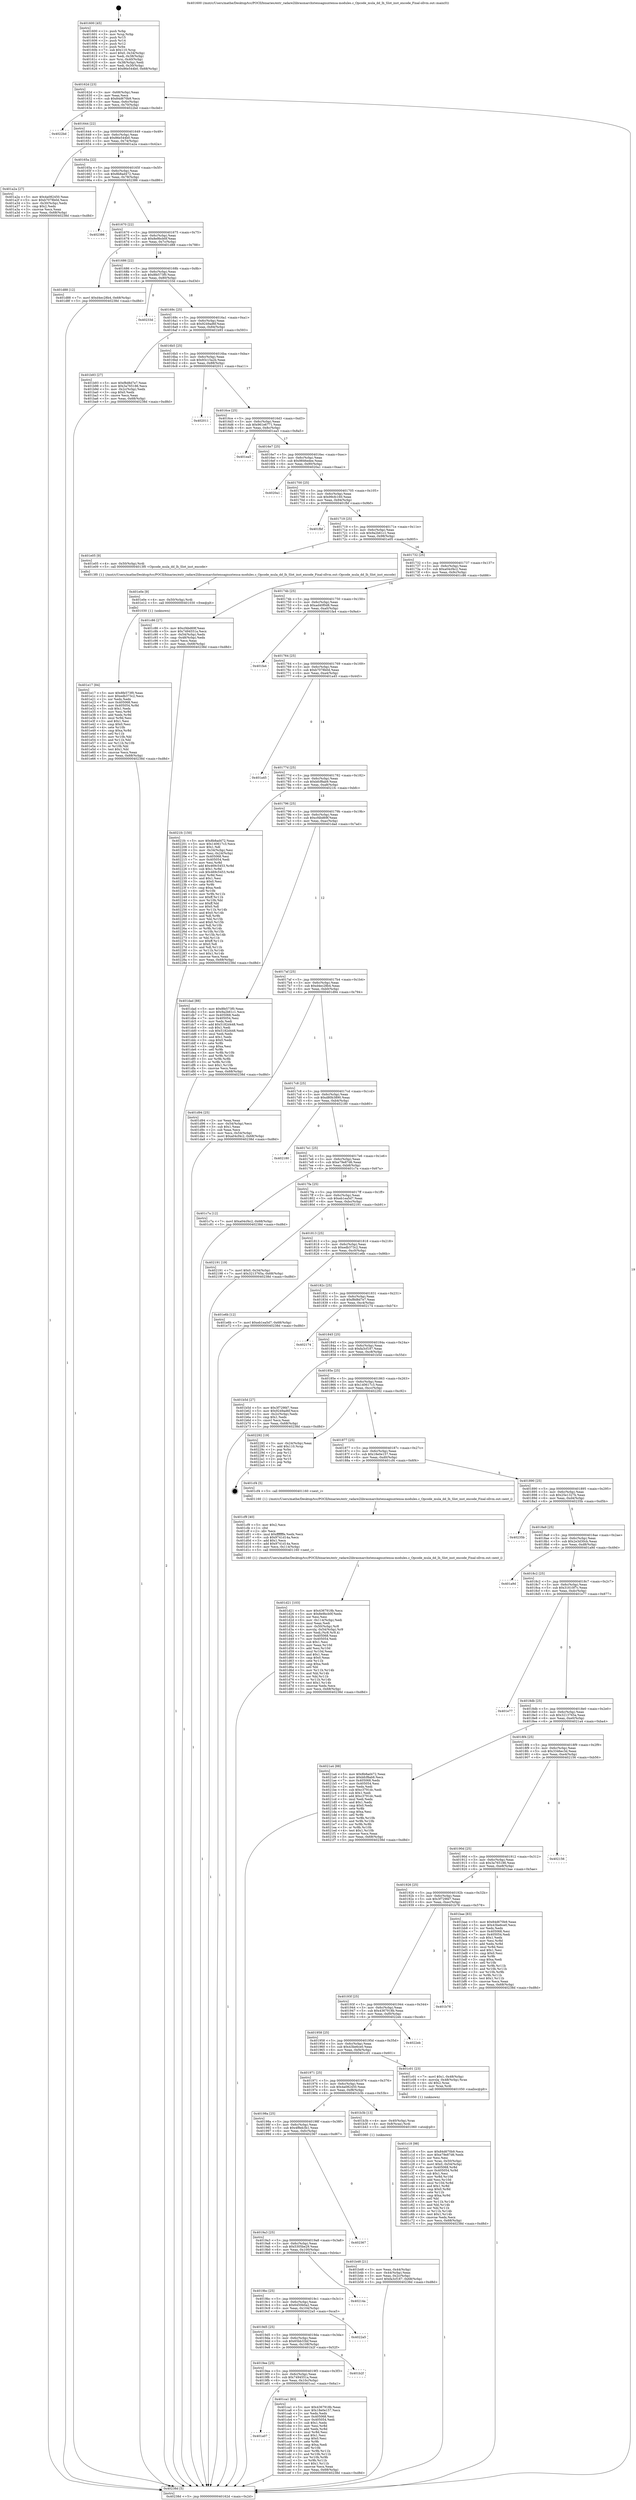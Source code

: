 digraph "0x401600" {
  label = "0x401600 (/mnt/c/Users/mathe/Desktop/tcc/POCII/binaries/extr_radare2librasmarchxtensagnuxtensa-modules.c_Opcode_mula_dd_lh_Slot_inst_encode_Final-ollvm.out::main(0))"
  labelloc = "t"
  node[shape=record]

  Entry [label="",width=0.3,height=0.3,shape=circle,fillcolor=black,style=filled]
  "0x40162d" [label="{
     0x40162d [23]\l
     | [instrs]\l
     &nbsp;&nbsp;0x40162d \<+3\>: mov -0x68(%rbp),%eax\l
     &nbsp;&nbsp;0x401630 \<+2\>: mov %eax,%ecx\l
     &nbsp;&nbsp;0x401632 \<+6\>: sub $0x84d670b9,%ecx\l
     &nbsp;&nbsp;0x401638 \<+3\>: mov %eax,-0x6c(%rbp)\l
     &nbsp;&nbsp;0x40163b \<+3\>: mov %ecx,-0x70(%rbp)\l
     &nbsp;&nbsp;0x40163e \<+6\>: je 00000000004022bd \<main+0xcbd\>\l
  }"]
  "0x4022bd" [label="{
     0x4022bd\l
  }", style=dashed]
  "0x401644" [label="{
     0x401644 [22]\l
     | [instrs]\l
     &nbsp;&nbsp;0x401644 \<+5\>: jmp 0000000000401649 \<main+0x49\>\l
     &nbsp;&nbsp;0x401649 \<+3\>: mov -0x6c(%rbp),%eax\l
     &nbsp;&nbsp;0x40164c \<+5\>: sub $0x86e544b0,%eax\l
     &nbsp;&nbsp;0x401651 \<+3\>: mov %eax,-0x74(%rbp)\l
     &nbsp;&nbsp;0x401654 \<+6\>: je 0000000000401a2a \<main+0x42a\>\l
  }"]
  Exit [label="",width=0.3,height=0.3,shape=circle,fillcolor=black,style=filled,peripheries=2]
  "0x401a2a" [label="{
     0x401a2a [27]\l
     | [instrs]\l
     &nbsp;&nbsp;0x401a2a \<+5\>: mov $0x4a082450,%eax\l
     &nbsp;&nbsp;0x401a2f \<+5\>: mov $0xb7078b0d,%ecx\l
     &nbsp;&nbsp;0x401a34 \<+3\>: mov -0x30(%rbp),%edx\l
     &nbsp;&nbsp;0x401a37 \<+3\>: cmp $0x2,%edx\l
     &nbsp;&nbsp;0x401a3a \<+3\>: cmovne %ecx,%eax\l
     &nbsp;&nbsp;0x401a3d \<+3\>: mov %eax,-0x68(%rbp)\l
     &nbsp;&nbsp;0x401a40 \<+5\>: jmp 000000000040238d \<main+0xd8d\>\l
  }"]
  "0x40165a" [label="{
     0x40165a [22]\l
     | [instrs]\l
     &nbsp;&nbsp;0x40165a \<+5\>: jmp 000000000040165f \<main+0x5f\>\l
     &nbsp;&nbsp;0x40165f \<+3\>: mov -0x6c(%rbp),%eax\l
     &nbsp;&nbsp;0x401662 \<+5\>: sub $0x8b8ad472,%eax\l
     &nbsp;&nbsp;0x401667 \<+3\>: mov %eax,-0x78(%rbp)\l
     &nbsp;&nbsp;0x40166a \<+6\>: je 0000000000402386 \<main+0xd86\>\l
  }"]
  "0x40238d" [label="{
     0x40238d [5]\l
     | [instrs]\l
     &nbsp;&nbsp;0x40238d \<+5\>: jmp 000000000040162d \<main+0x2d\>\l
  }"]
  "0x401600" [label="{
     0x401600 [45]\l
     | [instrs]\l
     &nbsp;&nbsp;0x401600 \<+1\>: push %rbp\l
     &nbsp;&nbsp;0x401601 \<+3\>: mov %rsp,%rbp\l
     &nbsp;&nbsp;0x401604 \<+2\>: push %r15\l
     &nbsp;&nbsp;0x401606 \<+2\>: push %r14\l
     &nbsp;&nbsp;0x401608 \<+2\>: push %r12\l
     &nbsp;&nbsp;0x40160a \<+1\>: push %rbx\l
     &nbsp;&nbsp;0x40160b \<+7\>: sub $0x110,%rsp\l
     &nbsp;&nbsp;0x401612 \<+7\>: movl $0x0,-0x34(%rbp)\l
     &nbsp;&nbsp;0x401619 \<+3\>: mov %edi,-0x38(%rbp)\l
     &nbsp;&nbsp;0x40161c \<+4\>: mov %rsi,-0x40(%rbp)\l
     &nbsp;&nbsp;0x401620 \<+3\>: mov -0x38(%rbp),%edi\l
     &nbsp;&nbsp;0x401623 \<+3\>: mov %edi,-0x30(%rbp)\l
     &nbsp;&nbsp;0x401626 \<+7\>: movl $0x86e544b0,-0x68(%rbp)\l
  }"]
  "0x401e17" [label="{
     0x401e17 [84]\l
     | [instrs]\l
     &nbsp;&nbsp;0x401e17 \<+5\>: mov $0x8fe573f0,%eax\l
     &nbsp;&nbsp;0x401e1c \<+5\>: mov $0xedb373c2,%ecx\l
     &nbsp;&nbsp;0x401e21 \<+2\>: xor %edx,%edx\l
     &nbsp;&nbsp;0x401e23 \<+7\>: mov 0x405068,%esi\l
     &nbsp;&nbsp;0x401e2a \<+8\>: mov 0x405054,%r8d\l
     &nbsp;&nbsp;0x401e32 \<+3\>: sub $0x1,%edx\l
     &nbsp;&nbsp;0x401e35 \<+3\>: mov %esi,%r9d\l
     &nbsp;&nbsp;0x401e38 \<+3\>: add %edx,%r9d\l
     &nbsp;&nbsp;0x401e3b \<+4\>: imul %r9d,%esi\l
     &nbsp;&nbsp;0x401e3f \<+3\>: and $0x1,%esi\l
     &nbsp;&nbsp;0x401e42 \<+3\>: cmp $0x0,%esi\l
     &nbsp;&nbsp;0x401e45 \<+4\>: sete %r10b\l
     &nbsp;&nbsp;0x401e49 \<+4\>: cmp $0xa,%r8d\l
     &nbsp;&nbsp;0x401e4d \<+4\>: setl %r11b\l
     &nbsp;&nbsp;0x401e51 \<+3\>: mov %r10b,%bl\l
     &nbsp;&nbsp;0x401e54 \<+3\>: and %r11b,%bl\l
     &nbsp;&nbsp;0x401e57 \<+3\>: xor %r11b,%r10b\l
     &nbsp;&nbsp;0x401e5a \<+3\>: or %r10b,%bl\l
     &nbsp;&nbsp;0x401e5d \<+3\>: test $0x1,%bl\l
     &nbsp;&nbsp;0x401e60 \<+3\>: cmovne %ecx,%eax\l
     &nbsp;&nbsp;0x401e63 \<+3\>: mov %eax,-0x68(%rbp)\l
     &nbsp;&nbsp;0x401e66 \<+5\>: jmp 000000000040238d \<main+0xd8d\>\l
  }"]
  "0x402386" [label="{
     0x402386\l
  }", style=dashed]
  "0x401670" [label="{
     0x401670 [22]\l
     | [instrs]\l
     &nbsp;&nbsp;0x401670 \<+5\>: jmp 0000000000401675 \<main+0x75\>\l
     &nbsp;&nbsp;0x401675 \<+3\>: mov -0x6c(%rbp),%eax\l
     &nbsp;&nbsp;0x401678 \<+5\>: sub $0x8e9bcb0f,%eax\l
     &nbsp;&nbsp;0x40167d \<+3\>: mov %eax,-0x7c(%rbp)\l
     &nbsp;&nbsp;0x401680 \<+6\>: je 0000000000401d88 \<main+0x788\>\l
  }"]
  "0x401e0e" [label="{
     0x401e0e [9]\l
     | [instrs]\l
     &nbsp;&nbsp;0x401e0e \<+4\>: mov -0x50(%rbp),%rdi\l
     &nbsp;&nbsp;0x401e12 \<+5\>: call 0000000000401030 \<free@plt\>\l
     | [calls]\l
     &nbsp;&nbsp;0x401030 \{1\} (unknown)\l
  }"]
  "0x401d88" [label="{
     0x401d88 [12]\l
     | [instrs]\l
     &nbsp;&nbsp;0x401d88 \<+7\>: movl $0xd4ec28b4,-0x68(%rbp)\l
     &nbsp;&nbsp;0x401d8f \<+5\>: jmp 000000000040238d \<main+0xd8d\>\l
  }"]
  "0x401686" [label="{
     0x401686 [22]\l
     | [instrs]\l
     &nbsp;&nbsp;0x401686 \<+5\>: jmp 000000000040168b \<main+0x8b\>\l
     &nbsp;&nbsp;0x40168b \<+3\>: mov -0x6c(%rbp),%eax\l
     &nbsp;&nbsp;0x40168e \<+5\>: sub $0x8fe573f0,%eax\l
     &nbsp;&nbsp;0x401693 \<+3\>: mov %eax,-0x80(%rbp)\l
     &nbsp;&nbsp;0x401696 \<+6\>: je 000000000040233d \<main+0xd3d\>\l
  }"]
  "0x401d21" [label="{
     0x401d21 [103]\l
     | [instrs]\l
     &nbsp;&nbsp;0x401d21 \<+5\>: mov $0x4367918b,%ecx\l
     &nbsp;&nbsp;0x401d26 \<+5\>: mov $0x8e9bcb0f,%edx\l
     &nbsp;&nbsp;0x401d2b \<+2\>: xor %esi,%esi\l
     &nbsp;&nbsp;0x401d2d \<+6\>: mov -0x114(%rbp),%edi\l
     &nbsp;&nbsp;0x401d33 \<+3\>: imul %eax,%edi\l
     &nbsp;&nbsp;0x401d36 \<+4\>: mov -0x50(%rbp),%r8\l
     &nbsp;&nbsp;0x401d3a \<+4\>: movslq -0x54(%rbp),%r9\l
     &nbsp;&nbsp;0x401d3e \<+4\>: mov %edi,(%r8,%r9,4)\l
     &nbsp;&nbsp;0x401d42 \<+7\>: mov 0x405068,%eax\l
     &nbsp;&nbsp;0x401d49 \<+7\>: mov 0x405054,%edi\l
     &nbsp;&nbsp;0x401d50 \<+3\>: sub $0x1,%esi\l
     &nbsp;&nbsp;0x401d53 \<+3\>: mov %eax,%r10d\l
     &nbsp;&nbsp;0x401d56 \<+3\>: add %esi,%r10d\l
     &nbsp;&nbsp;0x401d59 \<+4\>: imul %r10d,%eax\l
     &nbsp;&nbsp;0x401d5d \<+3\>: and $0x1,%eax\l
     &nbsp;&nbsp;0x401d60 \<+3\>: cmp $0x0,%eax\l
     &nbsp;&nbsp;0x401d63 \<+4\>: sete %r11b\l
     &nbsp;&nbsp;0x401d67 \<+3\>: cmp $0xa,%edi\l
     &nbsp;&nbsp;0x401d6a \<+3\>: setl %bl\l
     &nbsp;&nbsp;0x401d6d \<+3\>: mov %r11b,%r14b\l
     &nbsp;&nbsp;0x401d70 \<+3\>: and %bl,%r14b\l
     &nbsp;&nbsp;0x401d73 \<+3\>: xor %bl,%r11b\l
     &nbsp;&nbsp;0x401d76 \<+3\>: or %r11b,%r14b\l
     &nbsp;&nbsp;0x401d79 \<+4\>: test $0x1,%r14b\l
     &nbsp;&nbsp;0x401d7d \<+3\>: cmovne %edx,%ecx\l
     &nbsp;&nbsp;0x401d80 \<+3\>: mov %ecx,-0x68(%rbp)\l
     &nbsp;&nbsp;0x401d83 \<+5\>: jmp 000000000040238d \<main+0xd8d\>\l
  }"]
  "0x40233d" [label="{
     0x40233d\l
  }", style=dashed]
  "0x40169c" [label="{
     0x40169c [25]\l
     | [instrs]\l
     &nbsp;&nbsp;0x40169c \<+5\>: jmp 00000000004016a1 \<main+0xa1\>\l
     &nbsp;&nbsp;0x4016a1 \<+3\>: mov -0x6c(%rbp),%eax\l
     &nbsp;&nbsp;0x4016a4 \<+5\>: sub $0x9249ad6f,%eax\l
     &nbsp;&nbsp;0x4016a9 \<+6\>: mov %eax,-0x84(%rbp)\l
     &nbsp;&nbsp;0x4016af \<+6\>: je 0000000000401b93 \<main+0x593\>\l
  }"]
  "0x401cf9" [label="{
     0x401cf9 [40]\l
     | [instrs]\l
     &nbsp;&nbsp;0x401cf9 \<+5\>: mov $0x2,%ecx\l
     &nbsp;&nbsp;0x401cfe \<+1\>: cltd\l
     &nbsp;&nbsp;0x401cff \<+2\>: idiv %ecx\l
     &nbsp;&nbsp;0x401d01 \<+6\>: imul $0xfffffffe,%edx,%ecx\l
     &nbsp;&nbsp;0x401d07 \<+6\>: sub $0x9741d14a,%ecx\l
     &nbsp;&nbsp;0x401d0d \<+3\>: add $0x1,%ecx\l
     &nbsp;&nbsp;0x401d10 \<+6\>: add $0x9741d14a,%ecx\l
     &nbsp;&nbsp;0x401d16 \<+6\>: mov %ecx,-0x114(%rbp)\l
     &nbsp;&nbsp;0x401d1c \<+5\>: call 0000000000401160 \<next_i\>\l
     | [calls]\l
     &nbsp;&nbsp;0x401160 \{1\} (/mnt/c/Users/mathe/Desktop/tcc/POCII/binaries/extr_radare2librasmarchxtensagnuxtensa-modules.c_Opcode_mula_dd_lh_Slot_inst_encode_Final-ollvm.out::next_i)\l
  }"]
  "0x401b93" [label="{
     0x401b93 [27]\l
     | [instrs]\l
     &nbsp;&nbsp;0x401b93 \<+5\>: mov $0xf8d8d7e7,%eax\l
     &nbsp;&nbsp;0x401b98 \<+5\>: mov $0x3a765186,%ecx\l
     &nbsp;&nbsp;0x401b9d \<+3\>: mov -0x2c(%rbp),%edx\l
     &nbsp;&nbsp;0x401ba0 \<+3\>: cmp $0x0,%edx\l
     &nbsp;&nbsp;0x401ba3 \<+3\>: cmove %ecx,%eax\l
     &nbsp;&nbsp;0x401ba6 \<+3\>: mov %eax,-0x68(%rbp)\l
     &nbsp;&nbsp;0x401ba9 \<+5\>: jmp 000000000040238d \<main+0xd8d\>\l
  }"]
  "0x4016b5" [label="{
     0x4016b5 [25]\l
     | [instrs]\l
     &nbsp;&nbsp;0x4016b5 \<+5\>: jmp 00000000004016ba \<main+0xba\>\l
     &nbsp;&nbsp;0x4016ba \<+3\>: mov -0x6c(%rbp),%eax\l
     &nbsp;&nbsp;0x4016bd \<+5\>: sub $0x93c15a2b,%eax\l
     &nbsp;&nbsp;0x4016c2 \<+6\>: mov %eax,-0x88(%rbp)\l
     &nbsp;&nbsp;0x4016c8 \<+6\>: je 0000000000402011 \<main+0xa11\>\l
  }"]
  "0x401a07" [label="{
     0x401a07\l
  }", style=dashed]
  "0x402011" [label="{
     0x402011\l
  }", style=dashed]
  "0x4016ce" [label="{
     0x4016ce [25]\l
     | [instrs]\l
     &nbsp;&nbsp;0x4016ce \<+5\>: jmp 00000000004016d3 \<main+0xd3\>\l
     &nbsp;&nbsp;0x4016d3 \<+3\>: mov -0x6c(%rbp),%eax\l
     &nbsp;&nbsp;0x4016d6 \<+5\>: sub $0x961e6771,%eax\l
     &nbsp;&nbsp;0x4016db \<+6\>: mov %eax,-0x8c(%rbp)\l
     &nbsp;&nbsp;0x4016e1 \<+6\>: je 0000000000401ea5 \<main+0x8a5\>\l
  }"]
  "0x401ca1" [label="{
     0x401ca1 [83]\l
     | [instrs]\l
     &nbsp;&nbsp;0x401ca1 \<+5\>: mov $0x4367918b,%eax\l
     &nbsp;&nbsp;0x401ca6 \<+5\>: mov $0x18e0e157,%ecx\l
     &nbsp;&nbsp;0x401cab \<+2\>: xor %edx,%edx\l
     &nbsp;&nbsp;0x401cad \<+7\>: mov 0x405068,%esi\l
     &nbsp;&nbsp;0x401cb4 \<+7\>: mov 0x405054,%edi\l
     &nbsp;&nbsp;0x401cbb \<+3\>: sub $0x1,%edx\l
     &nbsp;&nbsp;0x401cbe \<+3\>: mov %esi,%r8d\l
     &nbsp;&nbsp;0x401cc1 \<+3\>: add %edx,%r8d\l
     &nbsp;&nbsp;0x401cc4 \<+4\>: imul %r8d,%esi\l
     &nbsp;&nbsp;0x401cc8 \<+3\>: and $0x1,%esi\l
     &nbsp;&nbsp;0x401ccb \<+3\>: cmp $0x0,%esi\l
     &nbsp;&nbsp;0x401cce \<+4\>: sete %r9b\l
     &nbsp;&nbsp;0x401cd2 \<+3\>: cmp $0xa,%edi\l
     &nbsp;&nbsp;0x401cd5 \<+4\>: setl %r10b\l
     &nbsp;&nbsp;0x401cd9 \<+3\>: mov %r9b,%r11b\l
     &nbsp;&nbsp;0x401cdc \<+3\>: and %r10b,%r11b\l
     &nbsp;&nbsp;0x401cdf \<+3\>: xor %r10b,%r9b\l
     &nbsp;&nbsp;0x401ce2 \<+3\>: or %r9b,%r11b\l
     &nbsp;&nbsp;0x401ce5 \<+4\>: test $0x1,%r11b\l
     &nbsp;&nbsp;0x401ce9 \<+3\>: cmovne %ecx,%eax\l
     &nbsp;&nbsp;0x401cec \<+3\>: mov %eax,-0x68(%rbp)\l
     &nbsp;&nbsp;0x401cef \<+5\>: jmp 000000000040238d \<main+0xd8d\>\l
  }"]
  "0x401ea5" [label="{
     0x401ea5\l
  }", style=dashed]
  "0x4016e7" [label="{
     0x4016e7 [25]\l
     | [instrs]\l
     &nbsp;&nbsp;0x4016e7 \<+5\>: jmp 00000000004016ec \<main+0xec\>\l
     &nbsp;&nbsp;0x4016ec \<+3\>: mov -0x6c(%rbp),%eax\l
     &nbsp;&nbsp;0x4016ef \<+5\>: sub $0x9846edee,%eax\l
     &nbsp;&nbsp;0x4016f4 \<+6\>: mov %eax,-0x90(%rbp)\l
     &nbsp;&nbsp;0x4016fa \<+6\>: je 00000000004020a1 \<main+0xaa1\>\l
  }"]
  "0x4019ee" [label="{
     0x4019ee [25]\l
     | [instrs]\l
     &nbsp;&nbsp;0x4019ee \<+5\>: jmp 00000000004019f3 \<main+0x3f3\>\l
     &nbsp;&nbsp;0x4019f3 \<+3\>: mov -0x6c(%rbp),%eax\l
     &nbsp;&nbsp;0x4019f6 \<+5\>: sub $0x7494551a,%eax\l
     &nbsp;&nbsp;0x4019fb \<+6\>: mov %eax,-0x10c(%rbp)\l
     &nbsp;&nbsp;0x401a01 \<+6\>: je 0000000000401ca1 \<main+0x6a1\>\l
  }"]
  "0x4020a1" [label="{
     0x4020a1\l
  }", style=dashed]
  "0x401700" [label="{
     0x401700 [25]\l
     | [instrs]\l
     &nbsp;&nbsp;0x401700 \<+5\>: jmp 0000000000401705 \<main+0x105\>\l
     &nbsp;&nbsp;0x401705 \<+3\>: mov -0x6c(%rbp),%eax\l
     &nbsp;&nbsp;0x401708 \<+5\>: sub $0x99cfc160,%eax\l
     &nbsp;&nbsp;0x40170d \<+6\>: mov %eax,-0x94(%rbp)\l
     &nbsp;&nbsp;0x401713 \<+6\>: je 0000000000401fbf \<main+0x9bf\>\l
  }"]
  "0x401b2f" [label="{
     0x401b2f\l
  }", style=dashed]
  "0x401fbf" [label="{
     0x401fbf\l
  }", style=dashed]
  "0x401719" [label="{
     0x401719 [25]\l
     | [instrs]\l
     &nbsp;&nbsp;0x401719 \<+5\>: jmp 000000000040171e \<main+0x11e\>\l
     &nbsp;&nbsp;0x40171e \<+3\>: mov -0x6c(%rbp),%eax\l
     &nbsp;&nbsp;0x401721 \<+5\>: sub $0x9a2b61c1,%eax\l
     &nbsp;&nbsp;0x401726 \<+6\>: mov %eax,-0x98(%rbp)\l
     &nbsp;&nbsp;0x40172c \<+6\>: je 0000000000401e05 \<main+0x805\>\l
  }"]
  "0x4019d5" [label="{
     0x4019d5 [25]\l
     | [instrs]\l
     &nbsp;&nbsp;0x4019d5 \<+5\>: jmp 00000000004019da \<main+0x3da\>\l
     &nbsp;&nbsp;0x4019da \<+3\>: mov -0x6c(%rbp),%eax\l
     &nbsp;&nbsp;0x4019dd \<+5\>: sub $0x65bb33bf,%eax\l
     &nbsp;&nbsp;0x4019e2 \<+6\>: mov %eax,-0x108(%rbp)\l
     &nbsp;&nbsp;0x4019e8 \<+6\>: je 0000000000401b2f \<main+0x52f\>\l
  }"]
  "0x401e05" [label="{
     0x401e05 [9]\l
     | [instrs]\l
     &nbsp;&nbsp;0x401e05 \<+4\>: mov -0x50(%rbp),%rdi\l
     &nbsp;&nbsp;0x401e09 \<+5\>: call 00000000004013f0 \<Opcode_mula_dd_lh_Slot_inst_encode\>\l
     | [calls]\l
     &nbsp;&nbsp;0x4013f0 \{1\} (/mnt/c/Users/mathe/Desktop/tcc/POCII/binaries/extr_radare2librasmarchxtensagnuxtensa-modules.c_Opcode_mula_dd_lh_Slot_inst_encode_Final-ollvm.out::Opcode_mula_dd_lh_Slot_inst_encode)\l
  }"]
  "0x401732" [label="{
     0x401732 [25]\l
     | [instrs]\l
     &nbsp;&nbsp;0x401732 \<+5\>: jmp 0000000000401737 \<main+0x137\>\l
     &nbsp;&nbsp;0x401737 \<+3\>: mov -0x6c(%rbp),%eax\l
     &nbsp;&nbsp;0x40173a \<+5\>: sub $0xa04cf4c2,%eax\l
     &nbsp;&nbsp;0x40173f \<+6\>: mov %eax,-0x9c(%rbp)\l
     &nbsp;&nbsp;0x401745 \<+6\>: je 0000000000401c86 \<main+0x686\>\l
  }"]
  "0x4022a5" [label="{
     0x4022a5\l
  }", style=dashed]
  "0x401c86" [label="{
     0x401c86 [27]\l
     | [instrs]\l
     &nbsp;&nbsp;0x401c86 \<+5\>: mov $0xcf4bd69f,%eax\l
     &nbsp;&nbsp;0x401c8b \<+5\>: mov $0x7494551a,%ecx\l
     &nbsp;&nbsp;0x401c90 \<+3\>: mov -0x54(%rbp),%edx\l
     &nbsp;&nbsp;0x401c93 \<+3\>: cmp -0x48(%rbp),%edx\l
     &nbsp;&nbsp;0x401c96 \<+3\>: cmovl %ecx,%eax\l
     &nbsp;&nbsp;0x401c99 \<+3\>: mov %eax,-0x68(%rbp)\l
     &nbsp;&nbsp;0x401c9c \<+5\>: jmp 000000000040238d \<main+0xd8d\>\l
  }"]
  "0x40174b" [label="{
     0x40174b [25]\l
     | [instrs]\l
     &nbsp;&nbsp;0x40174b \<+5\>: jmp 0000000000401750 \<main+0x150\>\l
     &nbsp;&nbsp;0x401750 \<+3\>: mov -0x6c(%rbp),%eax\l
     &nbsp;&nbsp;0x401753 \<+5\>: sub $0xad40f0d8,%eax\l
     &nbsp;&nbsp;0x401758 \<+6\>: mov %eax,-0xa0(%rbp)\l
     &nbsp;&nbsp;0x40175e \<+6\>: je 0000000000401fa4 \<main+0x9a4\>\l
  }"]
  "0x4019bc" [label="{
     0x4019bc [25]\l
     | [instrs]\l
     &nbsp;&nbsp;0x4019bc \<+5\>: jmp 00000000004019c1 \<main+0x3c1\>\l
     &nbsp;&nbsp;0x4019c1 \<+3\>: mov -0x6c(%rbp),%eax\l
     &nbsp;&nbsp;0x4019c4 \<+5\>: sub $0x6450b0a2,%eax\l
     &nbsp;&nbsp;0x4019c9 \<+6\>: mov %eax,-0x104(%rbp)\l
     &nbsp;&nbsp;0x4019cf \<+6\>: je 00000000004022a5 \<main+0xca5\>\l
  }"]
  "0x401fa4" [label="{
     0x401fa4\l
  }", style=dashed]
  "0x401764" [label="{
     0x401764 [25]\l
     | [instrs]\l
     &nbsp;&nbsp;0x401764 \<+5\>: jmp 0000000000401769 \<main+0x169\>\l
     &nbsp;&nbsp;0x401769 \<+3\>: mov -0x6c(%rbp),%eax\l
     &nbsp;&nbsp;0x40176c \<+5\>: sub $0xb7078b0d,%eax\l
     &nbsp;&nbsp;0x401771 \<+6\>: mov %eax,-0xa4(%rbp)\l
     &nbsp;&nbsp;0x401777 \<+6\>: je 0000000000401a45 \<main+0x445\>\l
  }"]
  "0x40214a" [label="{
     0x40214a\l
  }", style=dashed]
  "0x401a45" [label="{
     0x401a45\l
  }", style=dashed]
  "0x40177d" [label="{
     0x40177d [25]\l
     | [instrs]\l
     &nbsp;&nbsp;0x40177d \<+5\>: jmp 0000000000401782 \<main+0x182\>\l
     &nbsp;&nbsp;0x401782 \<+3\>: mov -0x6c(%rbp),%eax\l
     &nbsp;&nbsp;0x401785 \<+5\>: sub $0xbfcf8ab9,%eax\l
     &nbsp;&nbsp;0x40178a \<+6\>: mov %eax,-0xa8(%rbp)\l
     &nbsp;&nbsp;0x401790 \<+6\>: je 00000000004021fc \<main+0xbfc\>\l
  }"]
  "0x4019a3" [label="{
     0x4019a3 [25]\l
     | [instrs]\l
     &nbsp;&nbsp;0x4019a3 \<+5\>: jmp 00000000004019a8 \<main+0x3a8\>\l
     &nbsp;&nbsp;0x4019a8 \<+3\>: mov -0x6c(%rbp),%eax\l
     &nbsp;&nbsp;0x4019ab \<+5\>: sub $0x5305be29,%eax\l
     &nbsp;&nbsp;0x4019b0 \<+6\>: mov %eax,-0x100(%rbp)\l
     &nbsp;&nbsp;0x4019b6 \<+6\>: je 000000000040214a \<main+0xb4a\>\l
  }"]
  "0x4021fc" [label="{
     0x4021fc [150]\l
     | [instrs]\l
     &nbsp;&nbsp;0x4021fc \<+5\>: mov $0x8b8ad472,%eax\l
     &nbsp;&nbsp;0x402201 \<+5\>: mov $0x140617c3,%ecx\l
     &nbsp;&nbsp;0x402206 \<+2\>: mov $0x1,%dl\l
     &nbsp;&nbsp;0x402208 \<+3\>: mov -0x34(%rbp),%esi\l
     &nbsp;&nbsp;0x40220b \<+3\>: mov %esi,-0x24(%rbp)\l
     &nbsp;&nbsp;0x40220e \<+7\>: mov 0x405068,%esi\l
     &nbsp;&nbsp;0x402215 \<+7\>: mov 0x405054,%edi\l
     &nbsp;&nbsp;0x40221c \<+3\>: mov %esi,%r8d\l
     &nbsp;&nbsp;0x40221f \<+7\>: add $0x469c5453,%r8d\l
     &nbsp;&nbsp;0x402226 \<+4\>: sub $0x1,%r8d\l
     &nbsp;&nbsp;0x40222a \<+7\>: sub $0x469c5453,%r8d\l
     &nbsp;&nbsp;0x402231 \<+4\>: imul %r8d,%esi\l
     &nbsp;&nbsp;0x402235 \<+3\>: and $0x1,%esi\l
     &nbsp;&nbsp;0x402238 \<+3\>: cmp $0x0,%esi\l
     &nbsp;&nbsp;0x40223b \<+4\>: sete %r9b\l
     &nbsp;&nbsp;0x40223f \<+3\>: cmp $0xa,%edi\l
     &nbsp;&nbsp;0x402242 \<+4\>: setl %r10b\l
     &nbsp;&nbsp;0x402246 \<+3\>: mov %r9b,%r11b\l
     &nbsp;&nbsp;0x402249 \<+4\>: xor $0xff,%r11b\l
     &nbsp;&nbsp;0x40224d \<+3\>: mov %r10b,%bl\l
     &nbsp;&nbsp;0x402250 \<+3\>: xor $0xff,%bl\l
     &nbsp;&nbsp;0x402253 \<+3\>: xor $0x0,%dl\l
     &nbsp;&nbsp;0x402256 \<+3\>: mov %r11b,%r14b\l
     &nbsp;&nbsp;0x402259 \<+4\>: and $0x0,%r14b\l
     &nbsp;&nbsp;0x40225d \<+3\>: and %dl,%r9b\l
     &nbsp;&nbsp;0x402260 \<+3\>: mov %bl,%r15b\l
     &nbsp;&nbsp;0x402263 \<+4\>: and $0x0,%r15b\l
     &nbsp;&nbsp;0x402267 \<+3\>: and %dl,%r10b\l
     &nbsp;&nbsp;0x40226a \<+3\>: or %r9b,%r14b\l
     &nbsp;&nbsp;0x40226d \<+3\>: or %r10b,%r15b\l
     &nbsp;&nbsp;0x402270 \<+3\>: xor %r15b,%r14b\l
     &nbsp;&nbsp;0x402273 \<+3\>: or %bl,%r11b\l
     &nbsp;&nbsp;0x402276 \<+4\>: xor $0xff,%r11b\l
     &nbsp;&nbsp;0x40227a \<+3\>: or $0x0,%dl\l
     &nbsp;&nbsp;0x40227d \<+3\>: and %dl,%r11b\l
     &nbsp;&nbsp;0x402280 \<+3\>: or %r11b,%r14b\l
     &nbsp;&nbsp;0x402283 \<+4\>: test $0x1,%r14b\l
     &nbsp;&nbsp;0x402287 \<+3\>: cmovne %ecx,%eax\l
     &nbsp;&nbsp;0x40228a \<+3\>: mov %eax,-0x68(%rbp)\l
     &nbsp;&nbsp;0x40228d \<+5\>: jmp 000000000040238d \<main+0xd8d\>\l
  }"]
  "0x401796" [label="{
     0x401796 [25]\l
     | [instrs]\l
     &nbsp;&nbsp;0x401796 \<+5\>: jmp 000000000040179b \<main+0x19b\>\l
     &nbsp;&nbsp;0x40179b \<+3\>: mov -0x6c(%rbp),%eax\l
     &nbsp;&nbsp;0x40179e \<+5\>: sub $0xcf4bd69f,%eax\l
     &nbsp;&nbsp;0x4017a3 \<+6\>: mov %eax,-0xac(%rbp)\l
     &nbsp;&nbsp;0x4017a9 \<+6\>: je 0000000000401dad \<main+0x7ad\>\l
  }"]
  "0x402367" [label="{
     0x402367\l
  }", style=dashed]
  "0x401dad" [label="{
     0x401dad [88]\l
     | [instrs]\l
     &nbsp;&nbsp;0x401dad \<+5\>: mov $0x8fe573f0,%eax\l
     &nbsp;&nbsp;0x401db2 \<+5\>: mov $0x9a2b61c1,%ecx\l
     &nbsp;&nbsp;0x401db7 \<+7\>: mov 0x405068,%edx\l
     &nbsp;&nbsp;0x401dbe \<+7\>: mov 0x405054,%esi\l
     &nbsp;&nbsp;0x401dc5 \<+2\>: mov %edx,%edi\l
     &nbsp;&nbsp;0x401dc7 \<+6\>: add $0x5182d448,%edi\l
     &nbsp;&nbsp;0x401dcd \<+3\>: sub $0x1,%edi\l
     &nbsp;&nbsp;0x401dd0 \<+6\>: sub $0x5182d448,%edi\l
     &nbsp;&nbsp;0x401dd6 \<+3\>: imul %edi,%edx\l
     &nbsp;&nbsp;0x401dd9 \<+3\>: and $0x1,%edx\l
     &nbsp;&nbsp;0x401ddc \<+3\>: cmp $0x0,%edx\l
     &nbsp;&nbsp;0x401ddf \<+4\>: sete %r8b\l
     &nbsp;&nbsp;0x401de3 \<+3\>: cmp $0xa,%esi\l
     &nbsp;&nbsp;0x401de6 \<+4\>: setl %r9b\l
     &nbsp;&nbsp;0x401dea \<+3\>: mov %r8b,%r10b\l
     &nbsp;&nbsp;0x401ded \<+3\>: and %r9b,%r10b\l
     &nbsp;&nbsp;0x401df0 \<+3\>: xor %r9b,%r8b\l
     &nbsp;&nbsp;0x401df3 \<+3\>: or %r8b,%r10b\l
     &nbsp;&nbsp;0x401df6 \<+4\>: test $0x1,%r10b\l
     &nbsp;&nbsp;0x401dfa \<+3\>: cmovne %ecx,%eax\l
     &nbsp;&nbsp;0x401dfd \<+3\>: mov %eax,-0x68(%rbp)\l
     &nbsp;&nbsp;0x401e00 \<+5\>: jmp 000000000040238d \<main+0xd8d\>\l
  }"]
  "0x4017af" [label="{
     0x4017af [25]\l
     | [instrs]\l
     &nbsp;&nbsp;0x4017af \<+5\>: jmp 00000000004017b4 \<main+0x1b4\>\l
     &nbsp;&nbsp;0x4017b4 \<+3\>: mov -0x6c(%rbp),%eax\l
     &nbsp;&nbsp;0x4017b7 \<+5\>: sub $0xd4ec28b4,%eax\l
     &nbsp;&nbsp;0x4017bc \<+6\>: mov %eax,-0xb0(%rbp)\l
     &nbsp;&nbsp;0x4017c2 \<+6\>: je 0000000000401d94 \<main+0x794\>\l
  }"]
  "0x401c18" [label="{
     0x401c18 [98]\l
     | [instrs]\l
     &nbsp;&nbsp;0x401c18 \<+5\>: mov $0x84d670b9,%ecx\l
     &nbsp;&nbsp;0x401c1d \<+5\>: mov $0xe79e87d6,%edx\l
     &nbsp;&nbsp;0x401c22 \<+2\>: xor %esi,%esi\l
     &nbsp;&nbsp;0x401c24 \<+4\>: mov %rax,-0x50(%rbp)\l
     &nbsp;&nbsp;0x401c28 \<+7\>: movl $0x0,-0x54(%rbp)\l
     &nbsp;&nbsp;0x401c2f \<+8\>: mov 0x405068,%r8d\l
     &nbsp;&nbsp;0x401c37 \<+8\>: mov 0x405054,%r9d\l
     &nbsp;&nbsp;0x401c3f \<+3\>: sub $0x1,%esi\l
     &nbsp;&nbsp;0x401c42 \<+3\>: mov %r8d,%r10d\l
     &nbsp;&nbsp;0x401c45 \<+3\>: add %esi,%r10d\l
     &nbsp;&nbsp;0x401c48 \<+4\>: imul %r10d,%r8d\l
     &nbsp;&nbsp;0x401c4c \<+4\>: and $0x1,%r8d\l
     &nbsp;&nbsp;0x401c50 \<+4\>: cmp $0x0,%r8d\l
     &nbsp;&nbsp;0x401c54 \<+4\>: sete %r11b\l
     &nbsp;&nbsp;0x401c58 \<+4\>: cmp $0xa,%r9d\l
     &nbsp;&nbsp;0x401c5c \<+3\>: setl %bl\l
     &nbsp;&nbsp;0x401c5f \<+3\>: mov %r11b,%r14b\l
     &nbsp;&nbsp;0x401c62 \<+3\>: and %bl,%r14b\l
     &nbsp;&nbsp;0x401c65 \<+3\>: xor %bl,%r11b\l
     &nbsp;&nbsp;0x401c68 \<+3\>: or %r11b,%r14b\l
     &nbsp;&nbsp;0x401c6b \<+4\>: test $0x1,%r14b\l
     &nbsp;&nbsp;0x401c6f \<+3\>: cmovne %edx,%ecx\l
     &nbsp;&nbsp;0x401c72 \<+3\>: mov %ecx,-0x68(%rbp)\l
     &nbsp;&nbsp;0x401c75 \<+5\>: jmp 000000000040238d \<main+0xd8d\>\l
  }"]
  "0x401d94" [label="{
     0x401d94 [25]\l
     | [instrs]\l
     &nbsp;&nbsp;0x401d94 \<+2\>: xor %eax,%eax\l
     &nbsp;&nbsp;0x401d96 \<+3\>: mov -0x54(%rbp),%ecx\l
     &nbsp;&nbsp;0x401d99 \<+3\>: sub $0x1,%eax\l
     &nbsp;&nbsp;0x401d9c \<+2\>: sub %eax,%ecx\l
     &nbsp;&nbsp;0x401d9e \<+3\>: mov %ecx,-0x54(%rbp)\l
     &nbsp;&nbsp;0x401da1 \<+7\>: movl $0xa04cf4c2,-0x68(%rbp)\l
     &nbsp;&nbsp;0x401da8 \<+5\>: jmp 000000000040238d \<main+0xd8d\>\l
  }"]
  "0x4017c8" [label="{
     0x4017c8 [25]\l
     | [instrs]\l
     &nbsp;&nbsp;0x4017c8 \<+5\>: jmp 00000000004017cd \<main+0x1cd\>\l
     &nbsp;&nbsp;0x4017cd \<+3\>: mov -0x6c(%rbp),%eax\l
     &nbsp;&nbsp;0x4017d0 \<+5\>: sub $0xd80b3890,%eax\l
     &nbsp;&nbsp;0x4017d5 \<+6\>: mov %eax,-0xb4(%rbp)\l
     &nbsp;&nbsp;0x4017db \<+6\>: je 0000000000402180 \<main+0xb80\>\l
  }"]
  "0x401b48" [label="{
     0x401b48 [21]\l
     | [instrs]\l
     &nbsp;&nbsp;0x401b48 \<+3\>: mov %eax,-0x44(%rbp)\l
     &nbsp;&nbsp;0x401b4b \<+3\>: mov -0x44(%rbp),%eax\l
     &nbsp;&nbsp;0x401b4e \<+3\>: mov %eax,-0x2c(%rbp)\l
     &nbsp;&nbsp;0x401b51 \<+7\>: movl $0xfa3cf187,-0x68(%rbp)\l
     &nbsp;&nbsp;0x401b58 \<+5\>: jmp 000000000040238d \<main+0xd8d\>\l
  }"]
  "0x402180" [label="{
     0x402180\l
  }", style=dashed]
  "0x4017e1" [label="{
     0x4017e1 [25]\l
     | [instrs]\l
     &nbsp;&nbsp;0x4017e1 \<+5\>: jmp 00000000004017e6 \<main+0x1e6\>\l
     &nbsp;&nbsp;0x4017e6 \<+3\>: mov -0x6c(%rbp),%eax\l
     &nbsp;&nbsp;0x4017e9 \<+5\>: sub $0xe79e87d6,%eax\l
     &nbsp;&nbsp;0x4017ee \<+6\>: mov %eax,-0xb8(%rbp)\l
     &nbsp;&nbsp;0x4017f4 \<+6\>: je 0000000000401c7a \<main+0x67a\>\l
  }"]
  "0x40198a" [label="{
     0x40198a [25]\l
     | [instrs]\l
     &nbsp;&nbsp;0x40198a \<+5\>: jmp 000000000040198f \<main+0x38f\>\l
     &nbsp;&nbsp;0x40198f \<+3\>: mov -0x6c(%rbp),%eax\l
     &nbsp;&nbsp;0x401992 \<+5\>: sub $0x4f8eb3b1,%eax\l
     &nbsp;&nbsp;0x401997 \<+6\>: mov %eax,-0xfc(%rbp)\l
     &nbsp;&nbsp;0x40199d \<+6\>: je 0000000000402367 \<main+0xd67\>\l
  }"]
  "0x401c7a" [label="{
     0x401c7a [12]\l
     | [instrs]\l
     &nbsp;&nbsp;0x401c7a \<+7\>: movl $0xa04cf4c2,-0x68(%rbp)\l
     &nbsp;&nbsp;0x401c81 \<+5\>: jmp 000000000040238d \<main+0xd8d\>\l
  }"]
  "0x4017fa" [label="{
     0x4017fa [25]\l
     | [instrs]\l
     &nbsp;&nbsp;0x4017fa \<+5\>: jmp 00000000004017ff \<main+0x1ff\>\l
     &nbsp;&nbsp;0x4017ff \<+3\>: mov -0x6c(%rbp),%eax\l
     &nbsp;&nbsp;0x401802 \<+5\>: sub $0xeb1ea5d7,%eax\l
     &nbsp;&nbsp;0x401807 \<+6\>: mov %eax,-0xbc(%rbp)\l
     &nbsp;&nbsp;0x40180d \<+6\>: je 0000000000402191 \<main+0xb91\>\l
  }"]
  "0x401b3b" [label="{
     0x401b3b [13]\l
     | [instrs]\l
     &nbsp;&nbsp;0x401b3b \<+4\>: mov -0x40(%rbp),%rax\l
     &nbsp;&nbsp;0x401b3f \<+4\>: mov 0x8(%rax),%rdi\l
     &nbsp;&nbsp;0x401b43 \<+5\>: call 0000000000401060 \<atoi@plt\>\l
     | [calls]\l
     &nbsp;&nbsp;0x401060 \{1\} (unknown)\l
  }"]
  "0x402191" [label="{
     0x402191 [19]\l
     | [instrs]\l
     &nbsp;&nbsp;0x402191 \<+7\>: movl $0x0,-0x34(%rbp)\l
     &nbsp;&nbsp;0x402198 \<+7\>: movl $0x3213765a,-0x68(%rbp)\l
     &nbsp;&nbsp;0x40219f \<+5\>: jmp 000000000040238d \<main+0xd8d\>\l
  }"]
  "0x401813" [label="{
     0x401813 [25]\l
     | [instrs]\l
     &nbsp;&nbsp;0x401813 \<+5\>: jmp 0000000000401818 \<main+0x218\>\l
     &nbsp;&nbsp;0x401818 \<+3\>: mov -0x6c(%rbp),%eax\l
     &nbsp;&nbsp;0x40181b \<+5\>: sub $0xedb373c2,%eax\l
     &nbsp;&nbsp;0x401820 \<+6\>: mov %eax,-0xc0(%rbp)\l
     &nbsp;&nbsp;0x401826 \<+6\>: je 0000000000401e6b \<main+0x86b\>\l
  }"]
  "0x401971" [label="{
     0x401971 [25]\l
     | [instrs]\l
     &nbsp;&nbsp;0x401971 \<+5\>: jmp 0000000000401976 \<main+0x376\>\l
     &nbsp;&nbsp;0x401976 \<+3\>: mov -0x6c(%rbp),%eax\l
     &nbsp;&nbsp;0x401979 \<+5\>: sub $0x4a082450,%eax\l
     &nbsp;&nbsp;0x40197e \<+6\>: mov %eax,-0xf8(%rbp)\l
     &nbsp;&nbsp;0x401984 \<+6\>: je 0000000000401b3b \<main+0x53b\>\l
  }"]
  "0x401e6b" [label="{
     0x401e6b [12]\l
     | [instrs]\l
     &nbsp;&nbsp;0x401e6b \<+7\>: movl $0xeb1ea5d7,-0x68(%rbp)\l
     &nbsp;&nbsp;0x401e72 \<+5\>: jmp 000000000040238d \<main+0xd8d\>\l
  }"]
  "0x40182c" [label="{
     0x40182c [25]\l
     | [instrs]\l
     &nbsp;&nbsp;0x40182c \<+5\>: jmp 0000000000401831 \<main+0x231\>\l
     &nbsp;&nbsp;0x401831 \<+3\>: mov -0x6c(%rbp),%eax\l
     &nbsp;&nbsp;0x401834 \<+5\>: sub $0xf8d8d7e7,%eax\l
     &nbsp;&nbsp;0x401839 \<+6\>: mov %eax,-0xc4(%rbp)\l
     &nbsp;&nbsp;0x40183f \<+6\>: je 0000000000402174 \<main+0xb74\>\l
  }"]
  "0x401c01" [label="{
     0x401c01 [23]\l
     | [instrs]\l
     &nbsp;&nbsp;0x401c01 \<+7\>: movl $0x1,-0x48(%rbp)\l
     &nbsp;&nbsp;0x401c08 \<+4\>: movslq -0x48(%rbp),%rax\l
     &nbsp;&nbsp;0x401c0c \<+4\>: shl $0x2,%rax\l
     &nbsp;&nbsp;0x401c10 \<+3\>: mov %rax,%rdi\l
     &nbsp;&nbsp;0x401c13 \<+5\>: call 0000000000401050 \<malloc@plt\>\l
     | [calls]\l
     &nbsp;&nbsp;0x401050 \{1\} (unknown)\l
  }"]
  "0x402174" [label="{
     0x402174\l
  }", style=dashed]
  "0x401845" [label="{
     0x401845 [25]\l
     | [instrs]\l
     &nbsp;&nbsp;0x401845 \<+5\>: jmp 000000000040184a \<main+0x24a\>\l
     &nbsp;&nbsp;0x40184a \<+3\>: mov -0x6c(%rbp),%eax\l
     &nbsp;&nbsp;0x40184d \<+5\>: sub $0xfa3cf187,%eax\l
     &nbsp;&nbsp;0x401852 \<+6\>: mov %eax,-0xc8(%rbp)\l
     &nbsp;&nbsp;0x401858 \<+6\>: je 0000000000401b5d \<main+0x55d\>\l
  }"]
  "0x401958" [label="{
     0x401958 [25]\l
     | [instrs]\l
     &nbsp;&nbsp;0x401958 \<+5\>: jmp 000000000040195d \<main+0x35d\>\l
     &nbsp;&nbsp;0x40195d \<+3\>: mov -0x6c(%rbp),%eax\l
     &nbsp;&nbsp;0x401960 \<+5\>: sub $0x43be6ce0,%eax\l
     &nbsp;&nbsp;0x401965 \<+6\>: mov %eax,-0xf4(%rbp)\l
     &nbsp;&nbsp;0x40196b \<+6\>: je 0000000000401c01 \<main+0x601\>\l
  }"]
  "0x401b5d" [label="{
     0x401b5d [27]\l
     | [instrs]\l
     &nbsp;&nbsp;0x401b5d \<+5\>: mov $0x3f729fd7,%eax\l
     &nbsp;&nbsp;0x401b62 \<+5\>: mov $0x9249ad6f,%ecx\l
     &nbsp;&nbsp;0x401b67 \<+3\>: mov -0x2c(%rbp),%edx\l
     &nbsp;&nbsp;0x401b6a \<+3\>: cmp $0x1,%edx\l
     &nbsp;&nbsp;0x401b6d \<+3\>: cmovl %ecx,%eax\l
     &nbsp;&nbsp;0x401b70 \<+3\>: mov %eax,-0x68(%rbp)\l
     &nbsp;&nbsp;0x401b73 \<+5\>: jmp 000000000040238d \<main+0xd8d\>\l
  }"]
  "0x40185e" [label="{
     0x40185e [25]\l
     | [instrs]\l
     &nbsp;&nbsp;0x40185e \<+5\>: jmp 0000000000401863 \<main+0x263\>\l
     &nbsp;&nbsp;0x401863 \<+3\>: mov -0x6c(%rbp),%eax\l
     &nbsp;&nbsp;0x401866 \<+5\>: sub $0x140617c3,%eax\l
     &nbsp;&nbsp;0x40186b \<+6\>: mov %eax,-0xcc(%rbp)\l
     &nbsp;&nbsp;0x401871 \<+6\>: je 0000000000402292 \<main+0xc92\>\l
  }"]
  "0x4022eb" [label="{
     0x4022eb\l
  }", style=dashed]
  "0x402292" [label="{
     0x402292 [19]\l
     | [instrs]\l
     &nbsp;&nbsp;0x402292 \<+3\>: mov -0x24(%rbp),%eax\l
     &nbsp;&nbsp;0x402295 \<+7\>: add $0x110,%rsp\l
     &nbsp;&nbsp;0x40229c \<+1\>: pop %rbx\l
     &nbsp;&nbsp;0x40229d \<+2\>: pop %r12\l
     &nbsp;&nbsp;0x40229f \<+2\>: pop %r14\l
     &nbsp;&nbsp;0x4022a1 \<+2\>: pop %r15\l
     &nbsp;&nbsp;0x4022a3 \<+1\>: pop %rbp\l
     &nbsp;&nbsp;0x4022a4 \<+1\>: ret\l
  }"]
  "0x401877" [label="{
     0x401877 [25]\l
     | [instrs]\l
     &nbsp;&nbsp;0x401877 \<+5\>: jmp 000000000040187c \<main+0x27c\>\l
     &nbsp;&nbsp;0x40187c \<+3\>: mov -0x6c(%rbp),%eax\l
     &nbsp;&nbsp;0x40187f \<+5\>: sub $0x18e0e157,%eax\l
     &nbsp;&nbsp;0x401884 \<+6\>: mov %eax,-0xd0(%rbp)\l
     &nbsp;&nbsp;0x40188a \<+6\>: je 0000000000401cf4 \<main+0x6f4\>\l
  }"]
  "0x40193f" [label="{
     0x40193f [25]\l
     | [instrs]\l
     &nbsp;&nbsp;0x40193f \<+5\>: jmp 0000000000401944 \<main+0x344\>\l
     &nbsp;&nbsp;0x401944 \<+3\>: mov -0x6c(%rbp),%eax\l
     &nbsp;&nbsp;0x401947 \<+5\>: sub $0x4367918b,%eax\l
     &nbsp;&nbsp;0x40194c \<+6\>: mov %eax,-0xf0(%rbp)\l
     &nbsp;&nbsp;0x401952 \<+6\>: je 00000000004022eb \<main+0xceb\>\l
  }"]
  "0x401cf4" [label="{
     0x401cf4 [5]\l
     | [instrs]\l
     &nbsp;&nbsp;0x401cf4 \<+5\>: call 0000000000401160 \<next_i\>\l
     | [calls]\l
     &nbsp;&nbsp;0x401160 \{1\} (/mnt/c/Users/mathe/Desktop/tcc/POCII/binaries/extr_radare2librasmarchxtensagnuxtensa-modules.c_Opcode_mula_dd_lh_Slot_inst_encode_Final-ollvm.out::next_i)\l
  }"]
  "0x401890" [label="{
     0x401890 [25]\l
     | [instrs]\l
     &nbsp;&nbsp;0x401890 \<+5\>: jmp 0000000000401895 \<main+0x295\>\l
     &nbsp;&nbsp;0x401895 \<+3\>: mov -0x6c(%rbp),%eax\l
     &nbsp;&nbsp;0x401898 \<+5\>: sub $0x25e1327b,%eax\l
     &nbsp;&nbsp;0x40189d \<+6\>: mov %eax,-0xd4(%rbp)\l
     &nbsp;&nbsp;0x4018a3 \<+6\>: je 000000000040235b \<main+0xd5b\>\l
  }"]
  "0x401b78" [label="{
     0x401b78\l
  }", style=dashed]
  "0x40235b" [label="{
     0x40235b\l
  }", style=dashed]
  "0x4018a9" [label="{
     0x4018a9 [25]\l
     | [instrs]\l
     &nbsp;&nbsp;0x4018a9 \<+5\>: jmp 00000000004018ae \<main+0x2ae\>\l
     &nbsp;&nbsp;0x4018ae \<+3\>: mov -0x6c(%rbp),%eax\l
     &nbsp;&nbsp;0x4018b1 \<+5\>: sub $0x2e3d30cb,%eax\l
     &nbsp;&nbsp;0x4018b6 \<+6\>: mov %eax,-0xd8(%rbp)\l
     &nbsp;&nbsp;0x4018bc \<+6\>: je 0000000000401a9d \<main+0x49d\>\l
  }"]
  "0x401926" [label="{
     0x401926 [25]\l
     | [instrs]\l
     &nbsp;&nbsp;0x401926 \<+5\>: jmp 000000000040192b \<main+0x32b\>\l
     &nbsp;&nbsp;0x40192b \<+3\>: mov -0x6c(%rbp),%eax\l
     &nbsp;&nbsp;0x40192e \<+5\>: sub $0x3f729fd7,%eax\l
     &nbsp;&nbsp;0x401933 \<+6\>: mov %eax,-0xec(%rbp)\l
     &nbsp;&nbsp;0x401939 \<+6\>: je 0000000000401b78 \<main+0x578\>\l
  }"]
  "0x401a9d" [label="{
     0x401a9d\l
  }", style=dashed]
  "0x4018c2" [label="{
     0x4018c2 [25]\l
     | [instrs]\l
     &nbsp;&nbsp;0x4018c2 \<+5\>: jmp 00000000004018c7 \<main+0x2c7\>\l
     &nbsp;&nbsp;0x4018c7 \<+3\>: mov -0x6c(%rbp),%eax\l
     &nbsp;&nbsp;0x4018ca \<+5\>: sub $0x31610f7c,%eax\l
     &nbsp;&nbsp;0x4018cf \<+6\>: mov %eax,-0xdc(%rbp)\l
     &nbsp;&nbsp;0x4018d5 \<+6\>: je 0000000000401e77 \<main+0x877\>\l
  }"]
  "0x401bae" [label="{
     0x401bae [83]\l
     | [instrs]\l
     &nbsp;&nbsp;0x401bae \<+5\>: mov $0x84d670b9,%eax\l
     &nbsp;&nbsp;0x401bb3 \<+5\>: mov $0x43be6ce0,%ecx\l
     &nbsp;&nbsp;0x401bb8 \<+2\>: xor %edx,%edx\l
     &nbsp;&nbsp;0x401bba \<+7\>: mov 0x405068,%esi\l
     &nbsp;&nbsp;0x401bc1 \<+7\>: mov 0x405054,%edi\l
     &nbsp;&nbsp;0x401bc8 \<+3\>: sub $0x1,%edx\l
     &nbsp;&nbsp;0x401bcb \<+3\>: mov %esi,%r8d\l
     &nbsp;&nbsp;0x401bce \<+3\>: add %edx,%r8d\l
     &nbsp;&nbsp;0x401bd1 \<+4\>: imul %r8d,%esi\l
     &nbsp;&nbsp;0x401bd5 \<+3\>: and $0x1,%esi\l
     &nbsp;&nbsp;0x401bd8 \<+3\>: cmp $0x0,%esi\l
     &nbsp;&nbsp;0x401bdb \<+4\>: sete %r9b\l
     &nbsp;&nbsp;0x401bdf \<+3\>: cmp $0xa,%edi\l
     &nbsp;&nbsp;0x401be2 \<+4\>: setl %r10b\l
     &nbsp;&nbsp;0x401be6 \<+3\>: mov %r9b,%r11b\l
     &nbsp;&nbsp;0x401be9 \<+3\>: and %r10b,%r11b\l
     &nbsp;&nbsp;0x401bec \<+3\>: xor %r10b,%r9b\l
     &nbsp;&nbsp;0x401bef \<+3\>: or %r9b,%r11b\l
     &nbsp;&nbsp;0x401bf2 \<+4\>: test $0x1,%r11b\l
     &nbsp;&nbsp;0x401bf6 \<+3\>: cmovne %ecx,%eax\l
     &nbsp;&nbsp;0x401bf9 \<+3\>: mov %eax,-0x68(%rbp)\l
     &nbsp;&nbsp;0x401bfc \<+5\>: jmp 000000000040238d \<main+0xd8d\>\l
  }"]
  "0x401e77" [label="{
     0x401e77\l
  }", style=dashed]
  "0x4018db" [label="{
     0x4018db [25]\l
     | [instrs]\l
     &nbsp;&nbsp;0x4018db \<+5\>: jmp 00000000004018e0 \<main+0x2e0\>\l
     &nbsp;&nbsp;0x4018e0 \<+3\>: mov -0x6c(%rbp),%eax\l
     &nbsp;&nbsp;0x4018e3 \<+5\>: sub $0x3213765a,%eax\l
     &nbsp;&nbsp;0x4018e8 \<+6\>: mov %eax,-0xe0(%rbp)\l
     &nbsp;&nbsp;0x4018ee \<+6\>: je 00000000004021a4 \<main+0xba4\>\l
  }"]
  "0x40190d" [label="{
     0x40190d [25]\l
     | [instrs]\l
     &nbsp;&nbsp;0x40190d \<+5\>: jmp 0000000000401912 \<main+0x312\>\l
     &nbsp;&nbsp;0x401912 \<+3\>: mov -0x6c(%rbp),%eax\l
     &nbsp;&nbsp;0x401915 \<+5\>: sub $0x3a765186,%eax\l
     &nbsp;&nbsp;0x40191a \<+6\>: mov %eax,-0xe8(%rbp)\l
     &nbsp;&nbsp;0x401920 \<+6\>: je 0000000000401bae \<main+0x5ae\>\l
  }"]
  "0x4021a4" [label="{
     0x4021a4 [88]\l
     | [instrs]\l
     &nbsp;&nbsp;0x4021a4 \<+5\>: mov $0x8b8ad472,%eax\l
     &nbsp;&nbsp;0x4021a9 \<+5\>: mov $0xbfcf8ab9,%ecx\l
     &nbsp;&nbsp;0x4021ae \<+7\>: mov 0x405068,%edx\l
     &nbsp;&nbsp;0x4021b5 \<+7\>: mov 0x405054,%esi\l
     &nbsp;&nbsp;0x4021bc \<+2\>: mov %edx,%edi\l
     &nbsp;&nbsp;0x4021be \<+6\>: sub $0xc3791dc,%edi\l
     &nbsp;&nbsp;0x4021c4 \<+3\>: sub $0x1,%edi\l
     &nbsp;&nbsp;0x4021c7 \<+6\>: add $0xc3791dc,%edi\l
     &nbsp;&nbsp;0x4021cd \<+3\>: imul %edi,%edx\l
     &nbsp;&nbsp;0x4021d0 \<+3\>: and $0x1,%edx\l
     &nbsp;&nbsp;0x4021d3 \<+3\>: cmp $0x0,%edx\l
     &nbsp;&nbsp;0x4021d6 \<+4\>: sete %r8b\l
     &nbsp;&nbsp;0x4021da \<+3\>: cmp $0xa,%esi\l
     &nbsp;&nbsp;0x4021dd \<+4\>: setl %r9b\l
     &nbsp;&nbsp;0x4021e1 \<+3\>: mov %r8b,%r10b\l
     &nbsp;&nbsp;0x4021e4 \<+3\>: and %r9b,%r10b\l
     &nbsp;&nbsp;0x4021e7 \<+3\>: xor %r9b,%r8b\l
     &nbsp;&nbsp;0x4021ea \<+3\>: or %r8b,%r10b\l
     &nbsp;&nbsp;0x4021ed \<+4\>: test $0x1,%r10b\l
     &nbsp;&nbsp;0x4021f1 \<+3\>: cmovne %ecx,%eax\l
     &nbsp;&nbsp;0x4021f4 \<+3\>: mov %eax,-0x68(%rbp)\l
     &nbsp;&nbsp;0x4021f7 \<+5\>: jmp 000000000040238d \<main+0xd8d\>\l
  }"]
  "0x4018f4" [label="{
     0x4018f4 [25]\l
     | [instrs]\l
     &nbsp;&nbsp;0x4018f4 \<+5\>: jmp 00000000004018f9 \<main+0x2f9\>\l
     &nbsp;&nbsp;0x4018f9 \<+3\>: mov -0x6c(%rbp),%eax\l
     &nbsp;&nbsp;0x4018fc \<+5\>: sub $0x3346ec3d,%eax\l
     &nbsp;&nbsp;0x401901 \<+6\>: mov %eax,-0xe4(%rbp)\l
     &nbsp;&nbsp;0x401907 \<+6\>: je 0000000000402156 \<main+0xb56\>\l
  }"]
  "0x402156" [label="{
     0x402156\l
  }", style=dashed]
  Entry -> "0x401600" [label=" 1"]
  "0x40162d" -> "0x4022bd" [label=" 0"]
  "0x40162d" -> "0x401644" [label=" 20"]
  "0x402292" -> Exit [label=" 1"]
  "0x401644" -> "0x401a2a" [label=" 1"]
  "0x401644" -> "0x40165a" [label=" 19"]
  "0x401a2a" -> "0x40238d" [label=" 1"]
  "0x401600" -> "0x40162d" [label=" 1"]
  "0x40238d" -> "0x40162d" [label=" 19"]
  "0x4021fc" -> "0x40238d" [label=" 1"]
  "0x40165a" -> "0x402386" [label=" 0"]
  "0x40165a" -> "0x401670" [label=" 19"]
  "0x4021a4" -> "0x40238d" [label=" 1"]
  "0x401670" -> "0x401d88" [label=" 1"]
  "0x401670" -> "0x401686" [label=" 18"]
  "0x402191" -> "0x40238d" [label=" 1"]
  "0x401686" -> "0x40233d" [label=" 0"]
  "0x401686" -> "0x40169c" [label=" 18"]
  "0x401e6b" -> "0x40238d" [label=" 1"]
  "0x40169c" -> "0x401b93" [label=" 1"]
  "0x40169c" -> "0x4016b5" [label=" 17"]
  "0x401e17" -> "0x40238d" [label=" 1"]
  "0x4016b5" -> "0x402011" [label=" 0"]
  "0x4016b5" -> "0x4016ce" [label=" 17"]
  "0x401e0e" -> "0x401e17" [label=" 1"]
  "0x4016ce" -> "0x401ea5" [label=" 0"]
  "0x4016ce" -> "0x4016e7" [label=" 17"]
  "0x401e05" -> "0x401e0e" [label=" 1"]
  "0x4016e7" -> "0x4020a1" [label=" 0"]
  "0x4016e7" -> "0x401700" [label=" 17"]
  "0x401d94" -> "0x40238d" [label=" 1"]
  "0x401700" -> "0x401fbf" [label=" 0"]
  "0x401700" -> "0x401719" [label=" 17"]
  "0x401d88" -> "0x40238d" [label=" 1"]
  "0x401719" -> "0x401e05" [label=" 1"]
  "0x401719" -> "0x401732" [label=" 16"]
  "0x401cf9" -> "0x401d21" [label=" 1"]
  "0x401732" -> "0x401c86" [label=" 2"]
  "0x401732" -> "0x40174b" [label=" 14"]
  "0x401cf4" -> "0x401cf9" [label=" 1"]
  "0x40174b" -> "0x401fa4" [label=" 0"]
  "0x40174b" -> "0x401764" [label=" 14"]
  "0x4019ee" -> "0x401a07" [label=" 0"]
  "0x401764" -> "0x401a45" [label=" 0"]
  "0x401764" -> "0x40177d" [label=" 14"]
  "0x4019ee" -> "0x401ca1" [label=" 1"]
  "0x40177d" -> "0x4021fc" [label=" 1"]
  "0x40177d" -> "0x401796" [label=" 13"]
  "0x4019d5" -> "0x4019ee" [label=" 1"]
  "0x401796" -> "0x401dad" [label=" 1"]
  "0x401796" -> "0x4017af" [label=" 12"]
  "0x4019d5" -> "0x401b2f" [label=" 0"]
  "0x4017af" -> "0x401d94" [label=" 1"]
  "0x4017af" -> "0x4017c8" [label=" 11"]
  "0x4019bc" -> "0x4019d5" [label=" 1"]
  "0x4017c8" -> "0x402180" [label=" 0"]
  "0x4017c8" -> "0x4017e1" [label=" 11"]
  "0x4019bc" -> "0x4022a5" [label=" 0"]
  "0x4017e1" -> "0x401c7a" [label=" 1"]
  "0x4017e1" -> "0x4017fa" [label=" 10"]
  "0x401ca1" -> "0x40238d" [label=" 1"]
  "0x4017fa" -> "0x402191" [label=" 1"]
  "0x4017fa" -> "0x401813" [label=" 9"]
  "0x4019a3" -> "0x4019bc" [label=" 1"]
  "0x401813" -> "0x401e6b" [label=" 1"]
  "0x401813" -> "0x40182c" [label=" 8"]
  "0x401dad" -> "0x40238d" [label=" 1"]
  "0x40182c" -> "0x402174" [label=" 0"]
  "0x40182c" -> "0x401845" [label=" 8"]
  "0x40198a" -> "0x4019a3" [label=" 1"]
  "0x401845" -> "0x401b5d" [label=" 1"]
  "0x401845" -> "0x40185e" [label=" 7"]
  "0x401d21" -> "0x40238d" [label=" 1"]
  "0x40185e" -> "0x402292" [label=" 1"]
  "0x40185e" -> "0x401877" [label=" 6"]
  "0x401c86" -> "0x40238d" [label=" 2"]
  "0x401877" -> "0x401cf4" [label=" 1"]
  "0x401877" -> "0x401890" [label=" 5"]
  "0x401c18" -> "0x40238d" [label=" 1"]
  "0x401890" -> "0x40235b" [label=" 0"]
  "0x401890" -> "0x4018a9" [label=" 5"]
  "0x401c01" -> "0x401c18" [label=" 1"]
  "0x4018a9" -> "0x401a9d" [label=" 0"]
  "0x4018a9" -> "0x4018c2" [label=" 5"]
  "0x401b93" -> "0x40238d" [label=" 1"]
  "0x4018c2" -> "0x401e77" [label=" 0"]
  "0x4018c2" -> "0x4018db" [label=" 5"]
  "0x401b5d" -> "0x40238d" [label=" 1"]
  "0x4018db" -> "0x4021a4" [label=" 1"]
  "0x4018db" -> "0x4018f4" [label=" 4"]
  "0x401b3b" -> "0x401b48" [label=" 1"]
  "0x4018f4" -> "0x402156" [label=" 0"]
  "0x4018f4" -> "0x40190d" [label=" 4"]
  "0x401b48" -> "0x40238d" [label=" 1"]
  "0x40190d" -> "0x401bae" [label=" 1"]
  "0x40190d" -> "0x401926" [label=" 3"]
  "0x401bae" -> "0x40238d" [label=" 1"]
  "0x401926" -> "0x401b78" [label=" 0"]
  "0x401926" -> "0x40193f" [label=" 3"]
  "0x401c7a" -> "0x40238d" [label=" 1"]
  "0x40193f" -> "0x4022eb" [label=" 0"]
  "0x40193f" -> "0x401958" [label=" 3"]
  "0x40198a" -> "0x402367" [label=" 0"]
  "0x401958" -> "0x401c01" [label=" 1"]
  "0x401958" -> "0x401971" [label=" 2"]
  "0x4019a3" -> "0x40214a" [label=" 0"]
  "0x401971" -> "0x401b3b" [label=" 1"]
  "0x401971" -> "0x40198a" [label=" 1"]
}
